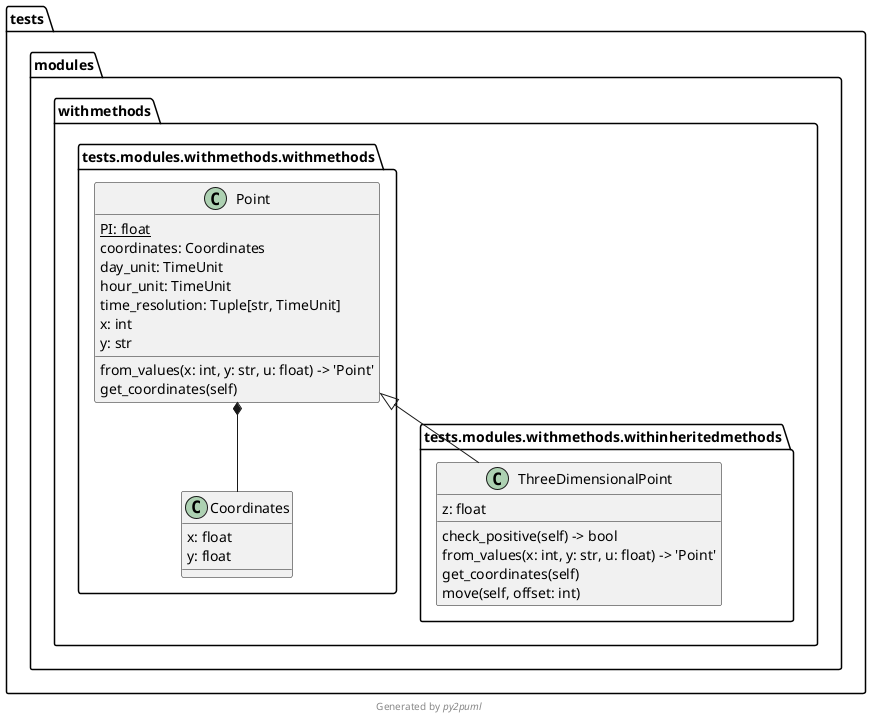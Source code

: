 @startuml tests.modules.withmethods
namespace tests.modules.withmethods {
  namespace withmethods {}
  namespace withinheritedmethods {}
}
class tests.modules.withmethods.withmethods.Point {
  PI: float {static}
  coordinates: Coordinates
  day_unit: TimeUnit
  hour_unit: TimeUnit
  time_resolution: Tuple[str, TimeUnit]
  x: int
  y: str
  from_values(x: int, y: str, u: float) -> 'Point'
  get_coordinates(self)
}
class tests.modules.withmethods.withinheritedmethods.ThreeDimensionalPoint {
  z: float
  check_positive(self) -> bool
  from_values(x: int, y: str, u: float) -> 'Point'
  get_coordinates(self)
  move(self, offset: int)
}
class tests.modules.withmethods.withmethods.Coordinates {
  x: float
  y: float
}
tests.modules.withmethods.withmethods.Point *-- tests.modules.withmethods.withmethods.Coordinates
tests.modules.withmethods.withmethods.Point <|-- tests.modules.withmethods.withinheritedmethods.ThreeDimensionalPoint
footer Generated by //py2puml//
@enduml
